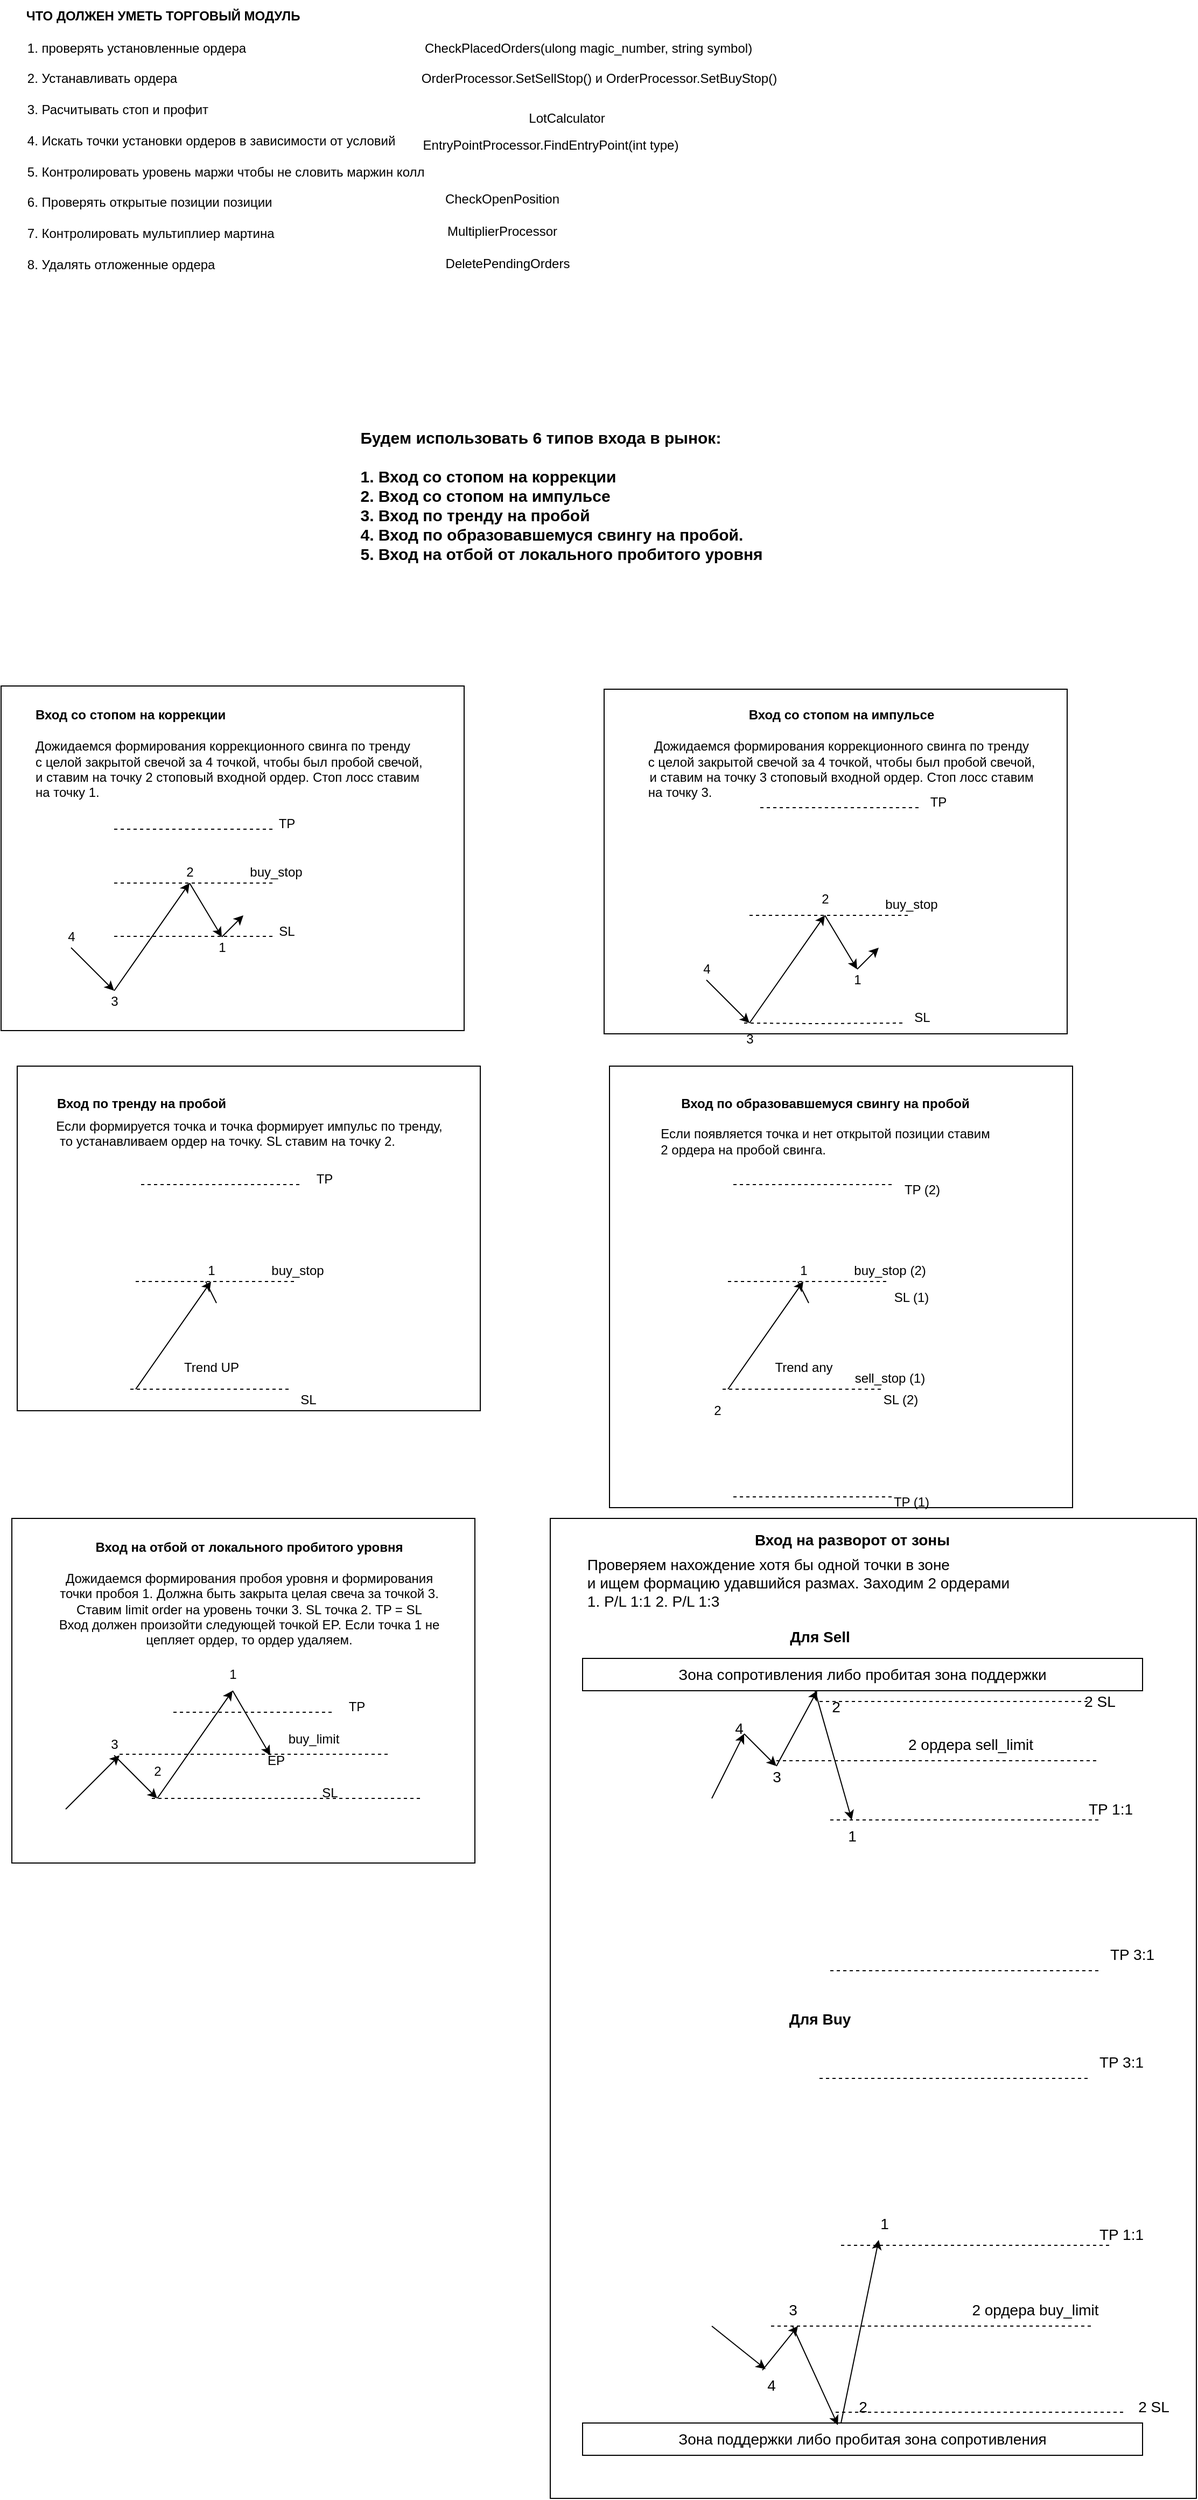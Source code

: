 <mxfile version="20.3.0" type="device"><diagram id="lNtQHk2m-TnNsp6rd72B" name="Page-1"><mxGraphModel dx="1422" dy="865" grid="1" gridSize="10" guides="1" tooltips="1" connect="1" arrows="1" fold="1" page="1" pageScale="1" pageWidth="1169" pageHeight="1654" math="0" shadow="0"><root><mxCell id="0"/><mxCell id="1" parent="0"/><mxCell id="7cWtniM6IjrWt-FYpDMh-1" value="&lt;div style=&quot;text-align: justify;&quot;&gt;&lt;span style=&quot;background-color: initial;&quot;&gt;1. проверять установленные ордера&amp;nbsp; &amp;nbsp;&lt;/span&gt;&lt;/div&gt;&lt;div style=&quot;text-align: justify;&quot;&gt;&lt;span style=&quot;background-color: initial;&quot;&gt;&lt;br&gt;&lt;/span&gt;&lt;/div&gt;&lt;div style=&quot;text-align: justify;&quot;&gt;&lt;span style=&quot;background-color: initial;&quot;&gt;2. Устанавливать ордера&amp;nbsp; &amp;nbsp; &amp;nbsp; &amp;nbsp; &amp;nbsp; &amp;nbsp; &amp;nbsp; &amp;nbsp; &amp;nbsp; &amp;nbsp; &amp;nbsp;&amp;nbsp;&lt;/span&gt;&lt;/div&gt;&lt;div style=&quot;text-align: justify;&quot;&gt;&lt;span style=&quot;background-color: initial;&quot;&gt;&lt;br&gt;&lt;/span&gt;&lt;/div&gt;&lt;div style=&quot;text-align: justify;&quot;&gt;&lt;span style=&quot;background-color: initial;&quot;&gt;3. Расчитывать стоп и профит&amp;nbsp; &amp;nbsp; &amp;nbsp; &amp;nbsp; &amp;nbsp; &amp;nbsp; &amp;nbsp;&amp;nbsp;&lt;/span&gt;&lt;/div&gt;&lt;div style=&quot;text-align: justify;&quot;&gt;&lt;span style=&quot;background-color: initial;&quot;&gt;&lt;br&gt;&lt;/span&gt;&lt;/div&gt;&lt;div style=&quot;text-align: justify;&quot;&gt;&lt;span style=&quot;background-color: initial;&quot;&gt;4. Искать точки установки ордеров в зависимости от условий&amp;nbsp; &amp;nbsp; &amp;nbsp; &amp;nbsp; &amp;nbsp;&amp;nbsp;&lt;/span&gt;&lt;/div&gt;&lt;div style=&quot;text-align: justify;&quot;&gt;&lt;span style=&quot;background-color: initial;&quot;&gt;&lt;br&gt;&lt;/span&gt;&lt;/div&gt;&lt;div style=&quot;text-align: justify;&quot;&gt;&lt;span style=&quot;background-color: initial;&quot;&gt;5. Контролировать уровень маржи чтобы не словить маржин колл&amp;nbsp; &amp;nbsp; &amp;nbsp; &amp;nbsp;&lt;/span&gt;&lt;/div&gt;&lt;div style=&quot;text-align: justify;&quot;&gt;&lt;span style=&quot;background-color: initial;&quot;&gt;&lt;br&gt;&lt;/span&gt;&lt;/div&gt;&lt;div style=&quot;text-align: justify;&quot;&gt;&lt;span style=&quot;background-color: initial;&quot;&gt;6. Проверять открытые позиции позиции&amp;nbsp; &amp;nbsp; &amp;nbsp; &amp;nbsp; &amp;nbsp; &amp;nbsp; &amp;nbsp; &amp;nbsp; &amp;nbsp; &amp;nbsp; &amp;nbsp; &amp;nbsp; &amp;nbsp; &amp;nbsp; &amp;nbsp; &amp;nbsp; &amp;nbsp; &amp;nbsp; &amp;nbsp;&lt;/span&gt;&lt;br&gt;&lt;/div&gt;&lt;div style=&quot;text-align: justify;&quot;&gt;&lt;span style=&quot;background-color: initial;&quot;&gt;&lt;br&gt;&lt;/span&gt;&lt;/div&gt;&lt;div style=&quot;text-align: justify;&quot;&gt;&lt;span style=&quot;background-color: initial;&quot;&gt;7. Контролировать мультиплиер мартина&amp;nbsp; &amp;nbsp; &amp;nbsp; &amp;nbsp; &amp;nbsp; &amp;nbsp; &amp;nbsp; &amp;nbsp; &amp;nbsp; &amp;nbsp;&lt;/span&gt;&lt;/div&gt;&lt;div style=&quot;text-align: justify;&quot;&gt;&lt;span style=&quot;background-color: initial;&quot;&gt;&lt;br&gt;&lt;/span&gt;&lt;/div&gt;&lt;div style=&quot;text-align: justify;&quot;&gt;&lt;span style=&quot;background-color: initial;&quot;&gt;8. Удалять отложенные ордера&lt;/span&gt;&lt;/div&gt;" style="text;html=1;align=center;verticalAlign=middle;resizable=0;points=[];autosize=1;strokeColor=none;fillColor=none;" parent="1" vertex="1"><mxGeometry x="30" y="60" width="420" height="230" as="geometry"/></mxCell><mxCell id="7cWtniM6IjrWt-FYpDMh-4" value="&lt;b&gt;ЧТО ДОЛЖЕН УМЕТЬ ТОРГОВЫЙ МОДУЛЬ&lt;/b&gt;" style="text;html=1;align=center;verticalAlign=middle;resizable=0;points=[];autosize=1;strokeColor=none;fillColor=none;" parent="1" vertex="1"><mxGeometry x="30" y="30" width="280" height="30" as="geometry"/></mxCell><mxCell id="M6HAwskS6RdRtjqbSNsx-1" value="&lt;div style=&quot;text-align: justify; font-size: 15px;&quot;&gt;&lt;span style=&quot;background-color: initial; font-size: 15px;&quot;&gt;Будем использовать 6 типов входа в рынок:&lt;/span&gt;&lt;/div&gt;&lt;div style=&quot;text-align: justify; font-size: 15px;&quot;&gt;&lt;span style=&quot;background-color: initial; font-size: 15px;&quot;&gt;&lt;br&gt;&lt;/span&gt;&lt;/div&gt;&lt;div style=&quot;text-align: justify; font-size: 15px;&quot;&gt;&lt;span style=&quot;background-color: initial; font-size: 15px;&quot;&gt;1. Вход со стопом на коррекции&lt;/span&gt;&lt;/div&gt;&lt;div style=&quot;text-align: justify; font-size: 15px;&quot;&gt;&lt;span style=&quot;background-color: initial; font-size: 15px;&quot;&gt;2. Вход со стопом на импульсе&lt;/span&gt;&lt;/div&gt;&lt;div style=&quot;text-align: justify; font-size: 15px;&quot;&gt;&lt;span style=&quot;background-color: initial; font-size: 15px;&quot;&gt;3. Вход по тренду на пробой&lt;/span&gt;&lt;/div&gt;&lt;div style=&quot;text-align: justify; font-size: 15px;&quot;&gt;&lt;span style=&quot;background-color: initial; font-size: 15px;&quot;&gt;4. Вход по образовавшемуся свингу на пробой.&lt;/span&gt;&lt;/div&gt;&lt;div style=&quot;text-align: justify; font-size: 15px;&quot;&gt;&lt;span style=&quot;background-color: initial; font-size: 15px;&quot;&gt;5. Вход на отбой от локального пробитого уровня&lt;/span&gt;&lt;/div&gt;" style="text;html=1;align=center;verticalAlign=middle;resizable=0;points=[];autosize=1;strokeColor=none;fillColor=none;fontSize=15;fontStyle=1" parent="1" vertex="1"><mxGeometry x="340" y="420" width="400" height="140" as="geometry"/></mxCell><mxCell id="M6HAwskS6RdRtjqbSNsx-2" value="&lt;b&gt;Вход со стопом на коррекции&lt;br&gt;&lt;/b&gt;&lt;br&gt;Дожидаемся формирования коррекционного свинга по тренду&lt;br&gt;с целой закрытой свечой за 4 точкой, чтобы был пробой свечой,&lt;br&gt;и ставим на точку 2 стоповый входной ордер. Стоп лосс ставим&lt;br&gt;на точку 1." style="text;html=1;align=left;verticalAlign=middle;resizable=0;points=[];autosize=1;strokeColor=none;fillColor=none;" parent="1" vertex="1"><mxGeometry x="50" y="680" width="380" height="100" as="geometry"/></mxCell><mxCell id="M6HAwskS6RdRtjqbSNsx-4" value="" style="endArrow=classic;html=1;rounded=0;" parent="1" edge="1"><mxGeometry width="50" height="50" relative="1" as="geometry"><mxPoint x="195" y="850" as="sourcePoint"/><mxPoint x="225" y="900" as="targetPoint"/></mxGeometry></mxCell><mxCell id="M6HAwskS6RdRtjqbSNsx-5" value="" style="endArrow=classic;html=1;rounded=0;" parent="1" edge="1"><mxGeometry width="50" height="50" relative="1" as="geometry"><mxPoint x="125" y="950" as="sourcePoint"/><mxPoint x="195" y="850" as="targetPoint"/></mxGeometry></mxCell><mxCell id="M6HAwskS6RdRtjqbSNsx-6" value="" style="endArrow=classic;html=1;rounded=0;" parent="1" edge="1"><mxGeometry width="50" height="50" relative="1" as="geometry"><mxPoint x="85" y="910" as="sourcePoint"/><mxPoint x="125" y="950" as="targetPoint"/></mxGeometry></mxCell><mxCell id="M6HAwskS6RdRtjqbSNsx-7" value="4" style="text;html=1;align=center;verticalAlign=middle;resizable=0;points=[];autosize=1;strokeColor=none;fillColor=none;" parent="1" vertex="1"><mxGeometry x="70" y="885" width="30" height="30" as="geometry"/></mxCell><mxCell id="M6HAwskS6RdRtjqbSNsx-8" value="3" style="text;html=1;align=center;verticalAlign=middle;resizable=0;points=[];autosize=1;strokeColor=none;fillColor=none;" parent="1" vertex="1"><mxGeometry x="110" y="945" width="30" height="30" as="geometry"/></mxCell><mxCell id="M6HAwskS6RdRtjqbSNsx-9" value="2" style="text;html=1;align=center;verticalAlign=middle;resizable=0;points=[];autosize=1;strokeColor=none;fillColor=none;" parent="1" vertex="1"><mxGeometry x="180" y="825" width="30" height="30" as="geometry"/></mxCell><mxCell id="M6HAwskS6RdRtjqbSNsx-10" value="1" style="text;html=1;align=center;verticalAlign=middle;resizable=0;points=[];autosize=1;strokeColor=none;fillColor=none;" parent="1" vertex="1"><mxGeometry x="210" y="895" width="30" height="30" as="geometry"/></mxCell><mxCell id="M6HAwskS6RdRtjqbSNsx-11" value="" style="endArrow=classic;html=1;rounded=0;" parent="1" edge="1"><mxGeometry width="50" height="50" relative="1" as="geometry"><mxPoint x="225" y="900" as="sourcePoint"/><mxPoint x="245" y="880" as="targetPoint"/></mxGeometry></mxCell><mxCell id="M6HAwskS6RdRtjqbSNsx-12" value="" style="endArrow=none;dashed=1;html=1;rounded=0;" parent="1" edge="1"><mxGeometry width="50" height="50" relative="1" as="geometry"><mxPoint x="125" y="850" as="sourcePoint"/><mxPoint x="275" y="850" as="targetPoint"/></mxGeometry></mxCell><mxCell id="M6HAwskS6RdRtjqbSNsx-13" value="buy_stop" style="text;html=1;align=center;verticalAlign=middle;resizable=0;points=[];autosize=1;strokeColor=none;fillColor=none;" parent="1" vertex="1"><mxGeometry x="240" y="825" width="70" height="30" as="geometry"/></mxCell><mxCell id="M6HAwskS6RdRtjqbSNsx-15" value="" style="endArrow=none;dashed=1;html=1;rounded=0;" parent="1" edge="1"><mxGeometry width="50" height="50" relative="1" as="geometry"><mxPoint x="125" y="899.5" as="sourcePoint"/><mxPoint x="275" y="899.5" as="targetPoint"/></mxGeometry></mxCell><mxCell id="M6HAwskS6RdRtjqbSNsx-17" value="SL" style="text;html=1;align=center;verticalAlign=middle;resizable=0;points=[];autosize=1;strokeColor=none;fillColor=none;" parent="1" vertex="1"><mxGeometry x="265" y="880" width="40" height="30" as="geometry"/></mxCell><mxCell id="M6HAwskS6RdRtjqbSNsx-20" value="" style="endArrow=none;dashed=1;html=1;rounded=0;" parent="1" edge="1"><mxGeometry width="50" height="50" relative="1" as="geometry"><mxPoint x="125" y="800" as="sourcePoint"/><mxPoint x="275" y="800" as="targetPoint"/></mxGeometry></mxCell><mxCell id="M6HAwskS6RdRtjqbSNsx-22" value="TP" style="text;html=1;align=center;verticalAlign=middle;resizable=0;points=[];autosize=1;strokeColor=none;fillColor=none;" parent="1" vertex="1"><mxGeometry x="265" y="780" width="40" height="30" as="geometry"/></mxCell><mxCell id="M6HAwskS6RdRtjqbSNsx-23" value="&lt;b style=&quot;text-align: left;&quot;&gt;Вход со стопом на импульсе&lt;br&gt;&lt;/b&gt;&lt;br style=&quot;text-align: left;&quot;&gt;&lt;span style=&quot;text-align: left;&quot;&gt;Дожидаемся формирования коррекционного свинга по тренду&lt;/span&gt;&lt;br style=&quot;text-align: left;&quot;&gt;&lt;span style=&quot;text-align: left;&quot;&gt;с целой закрытой свечой за 4 точкой, чтобы был пробой свечой,&lt;/span&gt;&lt;br style=&quot;text-align: left;&quot;&gt;&lt;span style=&quot;text-align: left;&quot;&gt;и ставим на точку 3 стоповый входной ордер. Стоп лосс ставим&lt;/span&gt;&lt;br style=&quot;text-align: left;&quot;&gt;&lt;div style=&quot;text-align: justify;&quot;&gt;&lt;span style=&quot;text-align: left; background-color: initial;&quot;&gt;на точку 3.&lt;/span&gt;&lt;/div&gt;" style="text;html=1;align=center;verticalAlign=middle;resizable=0;points=[];autosize=1;strokeColor=none;fillColor=none;fontSize=12;" parent="1" vertex="1"><mxGeometry x="610" y="680" width="380" height="100" as="geometry"/></mxCell><mxCell id="M6HAwskS6RdRtjqbSNsx-24" value="" style="endArrow=classic;html=1;rounded=0;" parent="1" edge="1"><mxGeometry width="50" height="50" relative="1" as="geometry"><mxPoint x="785" y="880" as="sourcePoint"/><mxPoint x="815" y="930" as="targetPoint"/></mxGeometry></mxCell><mxCell id="M6HAwskS6RdRtjqbSNsx-25" value="" style="endArrow=classic;html=1;rounded=0;" parent="1" edge="1"><mxGeometry width="50" height="50" relative="1" as="geometry"><mxPoint x="715" y="980" as="sourcePoint"/><mxPoint x="785" y="880" as="targetPoint"/></mxGeometry></mxCell><mxCell id="M6HAwskS6RdRtjqbSNsx-26" value="" style="endArrow=classic;html=1;rounded=0;" parent="1" edge="1"><mxGeometry width="50" height="50" relative="1" as="geometry"><mxPoint x="675" y="940" as="sourcePoint"/><mxPoint x="715" y="980" as="targetPoint"/></mxGeometry></mxCell><mxCell id="M6HAwskS6RdRtjqbSNsx-27" value="4" style="text;html=1;align=center;verticalAlign=middle;resizable=0;points=[];autosize=1;strokeColor=none;fillColor=none;" parent="1" vertex="1"><mxGeometry x="660" y="915" width="30" height="30" as="geometry"/></mxCell><mxCell id="M6HAwskS6RdRtjqbSNsx-28" value="2" style="text;html=1;align=center;verticalAlign=middle;resizable=0;points=[];autosize=1;strokeColor=none;fillColor=none;" parent="1" vertex="1"><mxGeometry x="770" y="850" width="30" height="30" as="geometry"/></mxCell><mxCell id="M6HAwskS6RdRtjqbSNsx-29" value="1" style="text;html=1;align=center;verticalAlign=middle;resizable=0;points=[];autosize=1;strokeColor=none;fillColor=none;" parent="1" vertex="1"><mxGeometry x="800" y="925" width="30" height="30" as="geometry"/></mxCell><mxCell id="M6HAwskS6RdRtjqbSNsx-30" value="" style="endArrow=classic;html=1;rounded=0;" parent="1" edge="1"><mxGeometry width="50" height="50" relative="1" as="geometry"><mxPoint x="815" y="930" as="sourcePoint"/><mxPoint x="835" y="910" as="targetPoint"/></mxGeometry></mxCell><mxCell id="M6HAwskS6RdRtjqbSNsx-31" value="" style="endArrow=none;dashed=1;html=1;rounded=0;" parent="1" edge="1"><mxGeometry width="50" height="50" relative="1" as="geometry"><mxPoint x="715" y="880" as="sourcePoint"/><mxPoint x="865" y="880" as="targetPoint"/></mxGeometry></mxCell><mxCell id="M6HAwskS6RdRtjqbSNsx-32" value="buy_stop" style="text;html=1;align=center;verticalAlign=middle;resizable=0;points=[];autosize=1;strokeColor=none;fillColor=none;" parent="1" vertex="1"><mxGeometry x="830" y="855" width="70" height="30" as="geometry"/></mxCell><mxCell id="M6HAwskS6RdRtjqbSNsx-34" value="SL" style="text;html=1;align=center;verticalAlign=middle;resizable=0;points=[];autosize=1;strokeColor=none;fillColor=none;" parent="1" vertex="1"><mxGeometry x="855" y="960" width="40" height="30" as="geometry"/></mxCell><mxCell id="M6HAwskS6RdRtjqbSNsx-35" value="" style="endArrow=none;dashed=1;html=1;rounded=0;" parent="1" edge="1"><mxGeometry width="50" height="50" relative="1" as="geometry"><mxPoint x="725" y="780" as="sourcePoint"/><mxPoint x="875" y="780" as="targetPoint"/></mxGeometry></mxCell><mxCell id="M6HAwskS6RdRtjqbSNsx-36" value="3" style="text;html=1;align=center;verticalAlign=middle;resizable=0;points=[];autosize=1;strokeColor=none;fillColor=none;" parent="1" vertex="1"><mxGeometry x="700" y="980" width="30" height="30" as="geometry"/></mxCell><mxCell id="M6HAwskS6RdRtjqbSNsx-37" value="" style="endArrow=none;dashed=1;html=1;rounded=0;" parent="1" edge="1"><mxGeometry width="50" height="50" relative="1" as="geometry"><mxPoint x="710" y="980" as="sourcePoint"/><mxPoint x="860" y="980" as="targetPoint"/><Array as="points"><mxPoint x="775" y="980.5"/></Array></mxGeometry></mxCell><mxCell id="M6HAwskS6RdRtjqbSNsx-38" value="TP" style="text;html=1;align=center;verticalAlign=middle;resizable=0;points=[];autosize=1;strokeColor=none;fillColor=none;" parent="1" vertex="1"><mxGeometry x="870" y="760" width="40" height="30" as="geometry"/></mxCell><mxCell id="pg97YVIY5-p_NgNRxGOA-1" value="&lt;div style=&quot;text-align: justify;&quot;&gt;&lt;b style=&quot;background-color: initial;&quot;&gt;Вход по тренду на пробой&lt;/b&gt;&lt;/div&gt;" style="text;html=1;align=center;verticalAlign=middle;resizable=0;points=[];autosize=1;strokeColor=none;fillColor=none;" parent="1" vertex="1"><mxGeometry x="60" y="1040" width="180" height="30" as="geometry"/></mxCell><mxCell id="pg97YVIY5-p_NgNRxGOA-2" value="&lt;div style=&quot;text-align: justify;&quot;&gt;&lt;span style=&quot;background-color: initial;&quot;&gt;Если формируется точка и точка формирует импульс по тренду,&lt;/span&gt;&lt;/div&gt;&lt;div style=&quot;text-align: justify;&quot;&gt;&lt;span style=&quot;background-color: initial;&quot;&gt;&amp;nbsp;то устанавливаем ордер на точку. SL ставим на точку 2.&lt;/span&gt;&lt;/div&gt;&lt;div style=&quot;text-align: justify;&quot;&gt;&lt;span style=&quot;background-color: initial;&quot;&gt;&amp;nbsp;&lt;/span&gt;&lt;/div&gt;" style="text;html=1;align=center;verticalAlign=middle;resizable=0;points=[];autosize=1;strokeColor=none;fillColor=none;" parent="1" vertex="1"><mxGeometry x="60" y="1060" width="380" height="60" as="geometry"/></mxCell><mxCell id="pg97YVIY5-p_NgNRxGOA-4" value="" style="endArrow=classic;html=1;rounded=0;" parent="1" edge="1"><mxGeometry width="50" height="50" relative="1" as="geometry"><mxPoint x="145" y="1320" as="sourcePoint"/><mxPoint x="215" y="1220" as="targetPoint"/></mxGeometry></mxCell><mxCell id="pg97YVIY5-p_NgNRxGOA-8" value="2" style="text;html=1;align=center;verticalAlign=middle;resizable=0;points=[];autosize=1;strokeColor=none;fillColor=none;" parent="1" vertex="1"><mxGeometry x="670" y="1325" width="30" height="30" as="geometry"/></mxCell><mxCell id="pg97YVIY5-p_NgNRxGOA-9" value="1" style="text;html=1;align=center;verticalAlign=middle;resizable=0;points=[];autosize=1;strokeColor=none;fillColor=none;" parent="1" vertex="1"><mxGeometry x="200" y="1195" width="30" height="30" as="geometry"/></mxCell><mxCell id="pg97YVIY5-p_NgNRxGOA-11" value="" style="endArrow=none;dashed=1;html=1;rounded=0;" parent="1" edge="1"><mxGeometry width="50" height="50" relative="1" as="geometry"><mxPoint x="145" y="1220" as="sourcePoint"/><mxPoint x="295" y="1220" as="targetPoint"/><Array as="points"><mxPoint x="230" y="1220"/></Array></mxGeometry></mxCell><mxCell id="pg97YVIY5-p_NgNRxGOA-12" value="buy_stop" style="text;html=1;align=center;verticalAlign=middle;resizable=0;points=[];autosize=1;strokeColor=none;fillColor=none;" parent="1" vertex="1"><mxGeometry x="260" y="1195" width="70" height="30" as="geometry"/></mxCell><mxCell id="pg97YVIY5-p_NgNRxGOA-13" value="" style="endArrow=none;dashed=1;html=1;rounded=0;" parent="1" edge="1"><mxGeometry width="50" height="50" relative="1" as="geometry"><mxPoint x="140" y="1320" as="sourcePoint"/><mxPoint x="290" y="1320" as="targetPoint"/></mxGeometry></mxCell><mxCell id="pg97YVIY5-p_NgNRxGOA-14" value="SL" style="text;html=1;align=center;verticalAlign=middle;resizable=0;points=[];autosize=1;strokeColor=none;fillColor=none;" parent="1" vertex="1"><mxGeometry x="285" y="1315" width="40" height="30" as="geometry"/></mxCell><mxCell id="pg97YVIY5-p_NgNRxGOA-15" value="" style="endArrow=none;dashed=1;html=1;rounded=0;" parent="1" edge="1"><mxGeometry width="50" height="50" relative="1" as="geometry"><mxPoint x="150" y="1130" as="sourcePoint"/><mxPoint x="300" y="1130" as="targetPoint"/></mxGeometry></mxCell><mxCell id="pg97YVIY5-p_NgNRxGOA-17" value="" style="endArrow=none;html=1;rounded=0;" parent="1" edge="1"><mxGeometry width="50" height="50" relative="1" as="geometry"><mxPoint x="210" y="1220" as="sourcePoint"/><mxPoint x="220" y="1240" as="targetPoint"/></mxGeometry></mxCell><mxCell id="pg97YVIY5-p_NgNRxGOA-20" value="Trend UP" style="text;html=1;align=center;verticalAlign=middle;resizable=0;points=[];autosize=1;strokeColor=none;fillColor=none;" parent="1" vertex="1"><mxGeometry x="180" y="1285" width="70" height="30" as="geometry"/></mxCell><mxCell id="pg97YVIY5-p_NgNRxGOA-21" value="TP" style="text;html=1;align=center;verticalAlign=middle;resizable=0;points=[];autosize=1;strokeColor=none;fillColor=none;" parent="1" vertex="1"><mxGeometry x="300" y="1110" width="40" height="30" as="geometry"/></mxCell><mxCell id="pg97YVIY5-p_NgNRxGOA-22" value="&lt;b&gt;Вход по образовавшемуся свингу на пробой&lt;/b&gt;" style="text;html=1;align=center;verticalAlign=middle;resizable=0;points=[];autosize=1;strokeColor=none;fillColor=none;" parent="1" vertex="1"><mxGeometry x="640" y="1040" width="290" height="30" as="geometry"/></mxCell><mxCell id="pg97YVIY5-p_NgNRxGOA-23" value="Если появляется точка и нет открытой позиции ставим&lt;br&gt;&lt;div style=&quot;text-align: justify;&quot;&gt;2 ордера на пробой свинга.&lt;/div&gt;" style="text;html=1;align=center;verticalAlign=middle;resizable=0;points=[];autosize=1;strokeColor=none;fillColor=none;" parent="1" vertex="1"><mxGeometry x="620" y="1070" width="330" height="40" as="geometry"/></mxCell><mxCell id="pg97YVIY5-p_NgNRxGOA-24" value="" style="endArrow=classic;html=1;rounded=0;" parent="1" edge="1"><mxGeometry width="50" height="50" relative="1" as="geometry"><mxPoint x="695" y="1320" as="sourcePoint"/><mxPoint x="765" y="1220" as="targetPoint"/></mxGeometry></mxCell><mxCell id="pg97YVIY5-p_NgNRxGOA-25" value="1" style="text;html=1;align=center;verticalAlign=middle;resizable=0;points=[];autosize=1;strokeColor=none;fillColor=none;" parent="1" vertex="1"><mxGeometry x="750" y="1195" width="30" height="30" as="geometry"/></mxCell><mxCell id="pg97YVIY5-p_NgNRxGOA-26" value="" style="endArrow=none;dashed=1;html=1;rounded=0;" parent="1" edge="1"><mxGeometry width="50" height="50" relative="1" as="geometry"><mxPoint x="695" y="1220" as="sourcePoint"/><mxPoint x="845" y="1220" as="targetPoint"/><Array as="points"><mxPoint x="780" y="1220"/></Array></mxGeometry></mxCell><mxCell id="pg97YVIY5-p_NgNRxGOA-27" value="buy_stop (2)" style="text;html=1;align=center;verticalAlign=middle;resizable=0;points=[];autosize=1;strokeColor=none;fillColor=none;" parent="1" vertex="1"><mxGeometry x="800" y="1195" width="90" height="30" as="geometry"/></mxCell><mxCell id="pg97YVIY5-p_NgNRxGOA-28" value="" style="endArrow=none;dashed=1;html=1;rounded=0;" parent="1" edge="1"><mxGeometry width="50" height="50" relative="1" as="geometry"><mxPoint x="690" y="1320" as="sourcePoint"/><mxPoint x="840" y="1320" as="targetPoint"/></mxGeometry></mxCell><mxCell id="pg97YVIY5-p_NgNRxGOA-29" value="SL (2)" style="text;html=1;align=center;verticalAlign=middle;resizable=0;points=[];autosize=1;strokeColor=none;fillColor=none;" parent="1" vertex="1"><mxGeometry x="825" y="1315" width="60" height="30" as="geometry"/></mxCell><mxCell id="pg97YVIY5-p_NgNRxGOA-30" value="" style="endArrow=none;dashed=1;html=1;rounded=0;" parent="1" edge="1"><mxGeometry width="50" height="50" relative="1" as="geometry"><mxPoint x="700" y="1130" as="sourcePoint"/><mxPoint x="850" y="1130" as="targetPoint"/></mxGeometry></mxCell><mxCell id="pg97YVIY5-p_NgNRxGOA-31" value="" style="endArrow=none;html=1;rounded=0;" parent="1" edge="1"><mxGeometry width="50" height="50" relative="1" as="geometry"><mxPoint x="760" y="1220" as="sourcePoint"/><mxPoint x="770" y="1240" as="targetPoint"/></mxGeometry></mxCell><mxCell id="pg97YVIY5-p_NgNRxGOA-32" value="Trend any" style="text;html=1;align=center;verticalAlign=middle;resizable=0;points=[];autosize=1;strokeColor=none;fillColor=none;" parent="1" vertex="1"><mxGeometry x="725" y="1285" width="80" height="30" as="geometry"/></mxCell><mxCell id="pg97YVIY5-p_NgNRxGOA-33" value="sell_stop (1)" style="text;html=1;align=center;verticalAlign=middle;resizable=0;points=[];autosize=1;strokeColor=none;fillColor=none;" parent="1" vertex="1"><mxGeometry x="800" y="1295" width="90" height="30" as="geometry"/></mxCell><mxCell id="pg97YVIY5-p_NgNRxGOA-34" value="" style="endArrow=none;dashed=1;html=1;rounded=0;" parent="1" edge="1"><mxGeometry width="50" height="50" relative="1" as="geometry"><mxPoint x="700" y="1130" as="sourcePoint"/><mxPoint x="850" y="1130" as="targetPoint"/><Array as="points"><mxPoint x="780" y="1130"/></Array></mxGeometry></mxCell><mxCell id="pg97YVIY5-p_NgNRxGOA-35" value="" style="endArrow=none;dashed=1;html=1;rounded=0;" parent="1" edge="1"><mxGeometry width="50" height="50" relative="1" as="geometry"><mxPoint x="700" y="1420" as="sourcePoint"/><mxPoint x="850" y="1420" as="targetPoint"/><Array as="points"><mxPoint x="780" y="1420"/></Array></mxGeometry></mxCell><mxCell id="pg97YVIY5-p_NgNRxGOA-36" value="SL (1)" style="text;html=1;align=center;verticalAlign=middle;resizable=0;points=[];autosize=1;strokeColor=none;fillColor=none;" parent="1" vertex="1"><mxGeometry x="835" y="1220" width="60" height="30" as="geometry"/></mxCell><mxCell id="pg97YVIY5-p_NgNRxGOA-37" value="TP (2)" style="text;html=1;align=center;verticalAlign=middle;resizable=0;points=[];autosize=1;strokeColor=none;fillColor=none;" parent="1" vertex="1"><mxGeometry x="845" y="1120" width="60" height="30" as="geometry"/></mxCell><mxCell id="pg97YVIY5-p_NgNRxGOA-38" value="TP (1)" style="text;html=1;align=center;verticalAlign=middle;resizable=0;points=[];autosize=1;strokeColor=none;fillColor=none;" parent="1" vertex="1"><mxGeometry x="835" y="1410" width="60" height="30" as="geometry"/></mxCell><mxCell id="pg97YVIY5-p_NgNRxGOA-39" value="CheckPlacedOrders(ulong magic_number, string symbol)" style="text;html=1;align=center;verticalAlign=middle;resizable=0;points=[];autosize=1;strokeColor=none;fillColor=none;" parent="1" vertex="1"><mxGeometry x="400" y="60" width="330" height="30" as="geometry"/></mxCell><mxCell id="puvLDYZREOVgc4z_iu4t-1" value="OrderProcessor.SetSellStop() и OrderProcessor.SetBuyStop()&lt;br&gt;&amp;nbsp;" style="text;html=1;align=center;verticalAlign=middle;resizable=0;points=[];autosize=1;strokeColor=none;fillColor=none;" parent="1" vertex="1"><mxGeometry x="400" y="90" width="350" height="40" as="geometry"/></mxCell><mxCell id="puvLDYZREOVgc4z_iu4t-2" value="LotCalculator" style="text;html=1;align=center;verticalAlign=middle;resizable=0;points=[];autosize=1;strokeColor=none;fillColor=none;" parent="1" vertex="1"><mxGeometry x="500" y="125" width="90" height="30" as="geometry"/></mxCell><mxCell id="puvLDYZREOVgc4z_iu4t-3" value="EntryPointProcessor.FindEntryPoint(int type)" style="text;html=1;align=center;verticalAlign=middle;resizable=0;points=[];autosize=1;strokeColor=none;fillColor=none;" parent="1" vertex="1"><mxGeometry x="400" y="150" width="260" height="30" as="geometry"/></mxCell><mxCell id="puvLDYZREOVgc4z_iu4t-4" value="CheckOpenPosition" style="text;html=1;align=center;verticalAlign=middle;resizable=0;points=[];autosize=1;strokeColor=none;fillColor=none;" parent="1" vertex="1"><mxGeometry x="420" y="200" width="130" height="30" as="geometry"/></mxCell><mxCell id="puvLDYZREOVgc4z_iu4t-5" value="MultiplierProcessor" style="text;html=1;align=center;verticalAlign=middle;resizable=0;points=[];autosize=1;strokeColor=none;fillColor=none;" parent="1" vertex="1"><mxGeometry x="420" y="230" width="130" height="30" as="geometry"/></mxCell><mxCell id="puvLDYZREOVgc4z_iu4t-6" value="DeletePendingOrders" style="text;html=1;align=center;verticalAlign=middle;resizable=0;points=[];autosize=1;strokeColor=none;fillColor=none;" parent="1" vertex="1"><mxGeometry x="420" y="260" width="140" height="30" as="geometry"/></mxCell><mxCell id="1H5vQkEYn3y6l4EHOGIK-1" value="&lt;b style=&quot;text-align: left;&quot;&gt;Вход на отбой от локального пробитого уровня&lt;br&gt;&lt;/b&gt;&lt;br style=&quot;text-align: left;&quot;&gt;&lt;span style=&quot;text-align: left;&quot;&gt;Дожидаемся формирования пробоя уровня и формирования&lt;br&gt;&lt;/span&gt;&lt;span style=&quot;text-align: left;&quot;&gt;точки пробоя 1. Должна быть закрыта целая свеча за точкой 3.&lt;br&gt;Ставим limit order на уровень точки 3. SL точка 2. TP = SL&lt;br&gt;Вход должен произойти следующей точкой EP. Если точка 1 не&lt;br&gt;цепляет ордер, то ордер удаляем.&lt;/span&gt;&lt;span style=&quot;text-align: left;&quot;&gt;&lt;br&gt;&lt;/span&gt;" style="text;html=1;align=center;verticalAlign=middle;resizable=0;points=[];autosize=1;strokeColor=none;fillColor=none;fontSize=12;" parent="1" vertex="1"><mxGeometry x="60" y="1455" width="380" height="110" as="geometry"/></mxCell><mxCell id="1H5vQkEYn3y6l4EHOGIK-2" value="" style="endArrow=classic;html=1;rounded=0;" parent="1" edge="1"><mxGeometry width="50" height="50" relative="1" as="geometry"><mxPoint x="235" y="1600" as="sourcePoint"/><mxPoint x="270" y="1660" as="targetPoint"/></mxGeometry></mxCell><mxCell id="1H5vQkEYn3y6l4EHOGIK-3" value="" style="endArrow=classic;html=1;rounded=0;" parent="1" edge="1"><mxGeometry width="50" height="50" relative="1" as="geometry"><mxPoint x="165" y="1700" as="sourcePoint"/><mxPoint x="235" y="1600" as="targetPoint"/></mxGeometry></mxCell><mxCell id="1H5vQkEYn3y6l4EHOGIK-4" value="" style="endArrow=classic;html=1;rounded=0;" parent="1" edge="1"><mxGeometry width="50" height="50" relative="1" as="geometry"><mxPoint x="125" y="1660" as="sourcePoint"/><mxPoint x="165" y="1700" as="targetPoint"/></mxGeometry></mxCell><mxCell id="1H5vQkEYn3y6l4EHOGIK-5" value="3" style="text;html=1;align=center;verticalAlign=middle;resizable=0;points=[];autosize=1;strokeColor=none;fillColor=none;" parent="1" vertex="1"><mxGeometry x="110" y="1635" width="30" height="30" as="geometry"/></mxCell><mxCell id="1H5vQkEYn3y6l4EHOGIK-6" value="1" style="text;html=1;align=center;verticalAlign=middle;resizable=0;points=[];autosize=1;strokeColor=none;fillColor=none;" parent="1" vertex="1"><mxGeometry x="220" y="1570" width="30" height="30" as="geometry"/></mxCell><mxCell id="1H5vQkEYn3y6l4EHOGIK-7" value="EP" style="text;html=1;align=center;verticalAlign=middle;resizable=0;points=[];autosize=1;strokeColor=none;fillColor=none;" parent="1" vertex="1"><mxGeometry x="255" y="1650" width="40" height="30" as="geometry"/></mxCell><mxCell id="1H5vQkEYn3y6l4EHOGIK-9" value="" style="endArrow=none;dashed=1;html=1;rounded=0;" parent="1" edge="1"><mxGeometry width="50" height="50" relative="1" as="geometry"><mxPoint x="740" y="1665" as="sourcePoint"/><mxPoint x="1040" y="1665" as="targetPoint"/></mxGeometry></mxCell><mxCell id="1H5vQkEYn3y6l4EHOGIK-10" value="buy_limit" style="text;html=1;align=center;verticalAlign=middle;resizable=0;points=[];autosize=1;strokeColor=none;fillColor=none;" parent="1" vertex="1"><mxGeometry x="275" y="1630" width="70" height="30" as="geometry"/></mxCell><mxCell id="1H5vQkEYn3y6l4EHOGIK-11" value="SL" style="text;html=1;align=center;verticalAlign=middle;resizable=0;points=[];autosize=1;strokeColor=none;fillColor=none;" parent="1" vertex="1"><mxGeometry x="305" y="1680" width="40" height="30" as="geometry"/></mxCell><mxCell id="1H5vQkEYn3y6l4EHOGIK-12" value="" style="endArrow=none;dashed=1;html=1;rounded=0;" parent="1" edge="1"><mxGeometry width="50" height="50" relative="1" as="geometry"><mxPoint x="180" y="1620" as="sourcePoint"/><mxPoint x="330" y="1620" as="targetPoint"/></mxGeometry></mxCell><mxCell id="1H5vQkEYn3y6l4EHOGIK-13" value="2" style="text;html=1;align=center;verticalAlign=middle;resizable=0;points=[];autosize=1;strokeColor=none;fillColor=none;" parent="1" vertex="1"><mxGeometry x="150" y="1660" width="30" height="30" as="geometry"/></mxCell><mxCell id="1H5vQkEYn3y6l4EHOGIK-15" value="TP" style="text;html=1;align=center;verticalAlign=middle;resizable=0;points=[];autosize=1;strokeColor=none;fillColor=none;" parent="1" vertex="1"><mxGeometry x="330" y="1600" width="40" height="30" as="geometry"/></mxCell><mxCell id="1H5vQkEYn3y6l4EHOGIK-16" value="" style="endArrow=classic;html=1;rounded=0;" parent="1" edge="1"><mxGeometry width="50" height="50" relative="1" as="geometry"><mxPoint x="80" y="1710" as="sourcePoint"/><mxPoint x="130" y="1660" as="targetPoint"/></mxGeometry></mxCell><mxCell id="sft3J6DS9Afz-LQwAp-N-2" value="&lt;font style=&quot;font-size: 14px;&quot;&gt;&lt;b&gt;Вход на разворот от зоны&lt;/b&gt;&lt;/font&gt;" style="text;html=1;align=center;verticalAlign=middle;resizable=0;points=[];autosize=1;strokeColor=none;fillColor=none;fontSize=13;" vertex="1" parent="1"><mxGeometry x="710" y="1445" width="200" height="30" as="geometry"/></mxCell><mxCell id="sft3J6DS9Afz-LQwAp-N-3" value="&lt;div style=&quot;text-align: justify;&quot;&gt;&lt;span style=&quot;background-color: initial;&quot;&gt;Проверяем нахождение хотя бы одной точки в зоне&lt;/span&gt;&lt;/div&gt;&lt;div style=&quot;text-align: justify;&quot;&gt;&lt;span style=&quot;background-color: initial;&quot;&gt;и ищем формацию удавшийся размах. Заходим 2 ордерами&lt;/span&gt;&lt;/div&gt;&lt;div style=&quot;text-align: justify;&quot;&gt;&lt;span style=&quot;background-color: initial;&quot;&gt;1. P/L 1:1 2. P/L 1:3&lt;/span&gt;&lt;/div&gt;" style="text;html=1;align=center;verticalAlign=middle;resizable=0;points=[];autosize=1;strokeColor=none;fillColor=none;fontSize=14;" vertex="1" parent="1"><mxGeometry x="550" y="1470" width="420" height="60" as="geometry"/></mxCell><mxCell id="sft3J6DS9Afz-LQwAp-N-4" value="Зона сопротивления либо пробитая зона поддержки" style="rounded=0;whiteSpace=wrap;html=1;fontSize=14;" vertex="1" parent="1"><mxGeometry x="560" y="1570" width="520" height="30" as="geometry"/></mxCell><mxCell id="sft3J6DS9Afz-LQwAp-N-5" value="" style="endArrow=classic;html=1;rounded=0;fontSize=14;" edge="1" parent="1"><mxGeometry width="50" height="50" relative="1" as="geometry"><mxPoint x="680" y="1700" as="sourcePoint"/><mxPoint x="710" y="1640" as="targetPoint"/></mxGeometry></mxCell><mxCell id="sft3J6DS9Afz-LQwAp-N-7" value="" style="endArrow=classic;html=1;rounded=0;fontSize=14;" edge="1" parent="1"><mxGeometry width="50" height="50" relative="1" as="geometry"><mxPoint x="710" y="1640" as="sourcePoint"/><mxPoint x="740" y="1670" as="targetPoint"/></mxGeometry></mxCell><mxCell id="sft3J6DS9Afz-LQwAp-N-8" value="" style="endArrow=classic;html=1;rounded=0;fontSize=14;entryX=0.419;entryY=1;entryDx=0;entryDy=0;entryPerimeter=0;" edge="1" parent="1" target="sft3J6DS9Afz-LQwAp-N-4"><mxGeometry width="50" height="50" relative="1" as="geometry"><mxPoint x="740" y="1670" as="sourcePoint"/><mxPoint x="790" y="1620" as="targetPoint"/></mxGeometry></mxCell><mxCell id="sft3J6DS9Afz-LQwAp-N-9" value="" style="endArrow=classic;html=1;rounded=0;fontSize=14;exitX=0.415;exitY=1;exitDx=0;exitDy=0;exitPerimeter=0;" edge="1" parent="1" source="sft3J6DS9Afz-LQwAp-N-4"><mxGeometry width="50" height="50" relative="1" as="geometry"><mxPoint x="820" y="1730" as="sourcePoint"/><mxPoint x="810" y="1720" as="targetPoint"/></mxGeometry></mxCell><mxCell id="sft3J6DS9Afz-LQwAp-N-10" value="1" style="text;html=1;align=center;verticalAlign=middle;resizable=0;points=[];autosize=1;strokeColor=none;fillColor=none;fontSize=14;" vertex="1" parent="1"><mxGeometry x="795" y="1720" width="30" height="30" as="geometry"/></mxCell><mxCell id="sft3J6DS9Afz-LQwAp-N-11" value="2" style="text;html=1;align=center;verticalAlign=middle;resizable=0;points=[];autosize=1;strokeColor=none;fillColor=none;fontSize=14;" vertex="1" parent="1"><mxGeometry x="780" y="1600" width="30" height="30" as="geometry"/></mxCell><mxCell id="sft3J6DS9Afz-LQwAp-N-12" value="3" style="text;html=1;align=center;verticalAlign=middle;resizable=0;points=[];autosize=1;strokeColor=none;fillColor=none;fontSize=14;" vertex="1" parent="1"><mxGeometry x="725" y="1665" width="30" height="30" as="geometry"/></mxCell><mxCell id="sft3J6DS9Afz-LQwAp-N-13" value="4" style="text;html=1;align=center;verticalAlign=middle;resizable=0;points=[];autosize=1;strokeColor=none;fillColor=none;fontSize=14;" vertex="1" parent="1"><mxGeometry x="690" y="1620" width="30" height="30" as="geometry"/></mxCell><mxCell id="sft3J6DS9Afz-LQwAp-N-14" value="&lt;b&gt;Для Sell&lt;/b&gt;" style="text;html=1;align=center;verticalAlign=middle;resizable=0;points=[];autosize=1;strokeColor=none;fillColor=none;fontSize=14;" vertex="1" parent="1"><mxGeometry x="740" y="1535" width="80" height="30" as="geometry"/></mxCell><mxCell id="sft3J6DS9Afz-LQwAp-N-16" value="" style="endArrow=none;dashed=1;html=1;rounded=0;fontSize=14;" edge="1" parent="1"><mxGeometry width="50" height="50" relative="1" as="geometry"><mxPoint x="160" y="1700" as="sourcePoint"/><mxPoint x="410" y="1700" as="targetPoint"/></mxGeometry></mxCell><mxCell id="sft3J6DS9Afz-LQwAp-N-17" value="" style="endArrow=none;dashed=1;html=1;rounded=0;fontSize=14;" edge="1" parent="1"><mxGeometry width="50" height="50" relative="1" as="geometry"><mxPoint x="780" y="1610" as="sourcePoint"/><mxPoint x="1030" y="1610" as="targetPoint"/></mxGeometry></mxCell><mxCell id="sft3J6DS9Afz-LQwAp-N-18" value="" style="endArrow=none;dashed=1;html=1;rounded=0;fontSize=14;" edge="1" parent="1"><mxGeometry width="50" height="50" relative="1" as="geometry"><mxPoint x="790" y="1720" as="sourcePoint"/><mxPoint x="1040" y="1720" as="targetPoint"/></mxGeometry></mxCell><mxCell id="sft3J6DS9Afz-LQwAp-N-19" value="" style="endArrow=none;dashed=1;html=1;rounded=0;fontSize=14;" edge="1" parent="1"><mxGeometry width="50" height="50" relative="1" as="geometry"><mxPoint x="790" y="1860" as="sourcePoint"/><mxPoint x="1040" y="1860" as="targetPoint"/></mxGeometry></mxCell><mxCell id="sft3J6DS9Afz-LQwAp-N-20" value="2 ордера sell_limit" style="text;html=1;align=center;verticalAlign=middle;resizable=0;points=[];autosize=1;strokeColor=none;fillColor=none;fontSize=14;" vertex="1" parent="1"><mxGeometry x="850" y="1635" width="140" height="30" as="geometry"/></mxCell><mxCell id="sft3J6DS9Afz-LQwAp-N-21" value="2 SL" style="text;html=1;align=center;verticalAlign=middle;resizable=0;points=[];autosize=1;strokeColor=none;fillColor=none;fontSize=14;" vertex="1" parent="1"><mxGeometry x="1015" y="1595" width="50" height="30" as="geometry"/></mxCell><mxCell id="sft3J6DS9Afz-LQwAp-N-22" value="TP 1:1" style="text;html=1;align=center;verticalAlign=middle;resizable=0;points=[];autosize=1;strokeColor=none;fillColor=none;fontSize=14;" vertex="1" parent="1"><mxGeometry x="1020" y="1695" width="60" height="30" as="geometry"/></mxCell><mxCell id="sft3J6DS9Afz-LQwAp-N-23" value="TP 3:1" style="text;html=1;align=center;verticalAlign=middle;resizable=0;points=[];autosize=1;strokeColor=none;fillColor=none;fontSize=14;" vertex="1" parent="1"><mxGeometry x="1040" y="1830" width="60" height="30" as="geometry"/></mxCell><mxCell id="sft3J6DS9Afz-LQwAp-N-24" value="&lt;b&gt;Для Buy&lt;/b&gt;" style="text;html=1;align=center;verticalAlign=middle;resizable=0;points=[];autosize=1;strokeColor=none;fillColor=none;fontSize=14;" vertex="1" parent="1"><mxGeometry x="740" y="1890" width="80" height="30" as="geometry"/></mxCell><mxCell id="sft3J6DS9Afz-LQwAp-N-25" value="Зона поддержки либо пробитая зона сопротивления" style="rounded=0;whiteSpace=wrap;html=1;fontSize=14;" vertex="1" parent="1"><mxGeometry x="560" y="2280" width="520" height="30" as="geometry"/></mxCell><mxCell id="sft3J6DS9Afz-LQwAp-N-26" value="" style="endArrow=none;dashed=1;html=1;rounded=0;" edge="1" parent="1"><mxGeometry width="50" height="50" relative="1" as="geometry"><mxPoint x="735" y="2190" as="sourcePoint"/><mxPoint x="1035" y="2190" as="targetPoint"/></mxGeometry></mxCell><mxCell id="sft3J6DS9Afz-LQwAp-N-27" value="" style="endArrow=classic;html=1;rounded=0;fontSize=14;" edge="1" parent="1"><mxGeometry width="50" height="50" relative="1" as="geometry"><mxPoint x="680" y="2190" as="sourcePoint"/><mxPoint x="730" y="2230" as="targetPoint"/></mxGeometry></mxCell><mxCell id="sft3J6DS9Afz-LQwAp-N-28" value="" style="endArrow=classic;html=1;rounded=0;fontSize=14;exitX=0.233;exitY=0.033;exitDx=0;exitDy=0;exitPerimeter=0;" edge="1" parent="1" source="sft3J6DS9Afz-LQwAp-N-31"><mxGeometry width="50" height="50" relative="1" as="geometry"><mxPoint x="785" y="2180" as="sourcePoint"/><mxPoint x="760" y="2190" as="targetPoint"/></mxGeometry></mxCell><mxCell id="sft3J6DS9Afz-LQwAp-N-29" value="1" style="text;html=1;align=center;verticalAlign=middle;resizable=0;points=[];autosize=1;strokeColor=none;fillColor=none;fontSize=14;" vertex="1" parent="1"><mxGeometry x="825" y="2080" width="30" height="30" as="geometry"/></mxCell><mxCell id="sft3J6DS9Afz-LQwAp-N-30" value="3" style="text;html=1;align=center;verticalAlign=middle;resizable=0;points=[];autosize=1;strokeColor=none;fillColor=none;fontSize=14;" vertex="1" parent="1"><mxGeometry x="740" y="2160" width="30" height="30" as="geometry"/></mxCell><mxCell id="sft3J6DS9Afz-LQwAp-N-31" value="4" style="text;html=1;align=center;verticalAlign=middle;resizable=0;points=[];autosize=1;strokeColor=none;fillColor=none;fontSize=14;" vertex="1" parent="1"><mxGeometry x="720" y="2230" width="30" height="30" as="geometry"/></mxCell><mxCell id="sft3J6DS9Afz-LQwAp-N-32" value="" style="endArrow=none;dashed=1;html=1;rounded=0;fontSize=14;" edge="1" parent="1"><mxGeometry width="50" height="50" relative="1" as="geometry"><mxPoint x="795" y="2270" as="sourcePoint"/><mxPoint x="1065" y="2270" as="targetPoint"/></mxGeometry></mxCell><mxCell id="sft3J6DS9Afz-LQwAp-N-34" value="" style="endArrow=none;dashed=1;html=1;rounded=0;fontSize=14;" edge="1" parent="1"><mxGeometry width="50" height="50" relative="1" as="geometry"><mxPoint x="780" y="1960" as="sourcePoint"/><mxPoint x="1030" y="1960" as="targetPoint"/></mxGeometry></mxCell><mxCell id="sft3J6DS9Afz-LQwAp-N-35" value="2 ордера buy_limit" style="text;html=1;align=center;verticalAlign=middle;resizable=0;points=[];autosize=1;strokeColor=none;fillColor=none;fontSize=14;" vertex="1" parent="1"><mxGeometry x="910" y="2160" width="140" height="30" as="geometry"/></mxCell><mxCell id="sft3J6DS9Afz-LQwAp-N-37" value="TP 3:1" style="text;html=1;align=center;verticalAlign=middle;resizable=0;points=[];autosize=1;strokeColor=none;fillColor=none;fontSize=14;" vertex="1" parent="1"><mxGeometry x="1030" y="1930" width="60" height="30" as="geometry"/></mxCell><mxCell id="sft3J6DS9Afz-LQwAp-N-38" value="" style="endArrow=classic;html=1;rounded=0;fontSize=14;entryX=0.456;entryY=0.067;entryDx=0;entryDy=0;entryPerimeter=0;" edge="1" parent="1" target="sft3J6DS9Afz-LQwAp-N-25"><mxGeometry width="50" height="50" relative="1" as="geometry"><mxPoint x="755" y="2190" as="sourcePoint"/><mxPoint x="817.1" y="2260" as="targetPoint"/></mxGeometry></mxCell><mxCell id="sft3J6DS9Afz-LQwAp-N-39" value="" style="endArrow=classic;html=1;rounded=0;fontSize=14;" edge="1" parent="1"><mxGeometry width="50" height="50" relative="1" as="geometry"><mxPoint x="800" y="2280" as="sourcePoint"/><mxPoint x="835" y="2110" as="targetPoint"/></mxGeometry></mxCell><mxCell id="sft3J6DS9Afz-LQwAp-N-40" value="2" style="text;html=1;align=center;verticalAlign=middle;resizable=0;points=[];autosize=1;strokeColor=none;fillColor=none;fontSize=14;" vertex="1" parent="1"><mxGeometry x="805" y="2250" width="30" height="30" as="geometry"/></mxCell><mxCell id="sft3J6DS9Afz-LQwAp-N-41" value="2 SL" style="text;html=1;align=center;verticalAlign=middle;resizable=0;points=[];autosize=1;strokeColor=none;fillColor=none;fontSize=14;" vertex="1" parent="1"><mxGeometry x="1065" y="2250" width="50" height="30" as="geometry"/></mxCell><mxCell id="sft3J6DS9Afz-LQwAp-N-42" value="" style="endArrow=none;dashed=1;html=1;rounded=0;fontSize=14;" edge="1" parent="1"><mxGeometry width="50" height="50" relative="1" as="geometry"><mxPoint x="800" y="2115" as="sourcePoint"/><mxPoint x="1050" y="2115" as="targetPoint"/></mxGeometry></mxCell><mxCell id="sft3J6DS9Afz-LQwAp-N-43" value="TP 1:1" style="text;html=1;align=center;verticalAlign=middle;resizable=0;points=[];autosize=1;strokeColor=none;fillColor=none;fontSize=14;" vertex="1" parent="1"><mxGeometry x="1030" y="2090" width="60" height="30" as="geometry"/></mxCell><mxCell id="sft3J6DS9Afz-LQwAp-N-44" value="" style="rounded=0;whiteSpace=wrap;html=1;fontSize=14;fillColor=none;" vertex="1" parent="1"><mxGeometry x="30" y="1440" width="430" height="320" as="geometry"/></mxCell><mxCell id="sft3J6DS9Afz-LQwAp-N-45" value="" style="rounded=0;whiteSpace=wrap;html=1;fontSize=14;fillColor=none;" vertex="1" parent="1"><mxGeometry x="530" y="1440" width="600" height="910" as="geometry"/></mxCell><mxCell id="sft3J6DS9Afz-LQwAp-N-46" value="" style="rounded=0;whiteSpace=wrap;html=1;fontSize=14;fillColor=none;" vertex="1" parent="1"><mxGeometry x="35" y="1020" width="430" height="320" as="geometry"/></mxCell><mxCell id="sft3J6DS9Afz-LQwAp-N-47" value="" style="rounded=0;whiteSpace=wrap;html=1;fontSize=14;fillColor=none;" vertex="1" parent="1"><mxGeometry x="585" y="1020" width="430" height="410" as="geometry"/></mxCell><mxCell id="sft3J6DS9Afz-LQwAp-N-48" value="" style="rounded=0;whiteSpace=wrap;html=1;fontSize=14;fillColor=none;" vertex="1" parent="1"><mxGeometry x="20" y="667" width="430" height="320" as="geometry"/></mxCell><mxCell id="sft3J6DS9Afz-LQwAp-N-49" value="" style="rounded=0;whiteSpace=wrap;html=1;fontSize=14;fillColor=none;" vertex="1" parent="1"><mxGeometry x="580" y="670" width="430" height="320" as="geometry"/></mxCell><mxCell id="sft3J6DS9Afz-LQwAp-N-53" value="" style="endArrow=none;dashed=1;html=1;rounded=0;fontSize=14;" edge="1" parent="1"><mxGeometry width="50" height="50" relative="1" as="geometry"><mxPoint x="130" y="1659" as="sourcePoint"/><mxPoint x="380" y="1659" as="targetPoint"/></mxGeometry></mxCell></root></mxGraphModel></diagram></mxfile>
